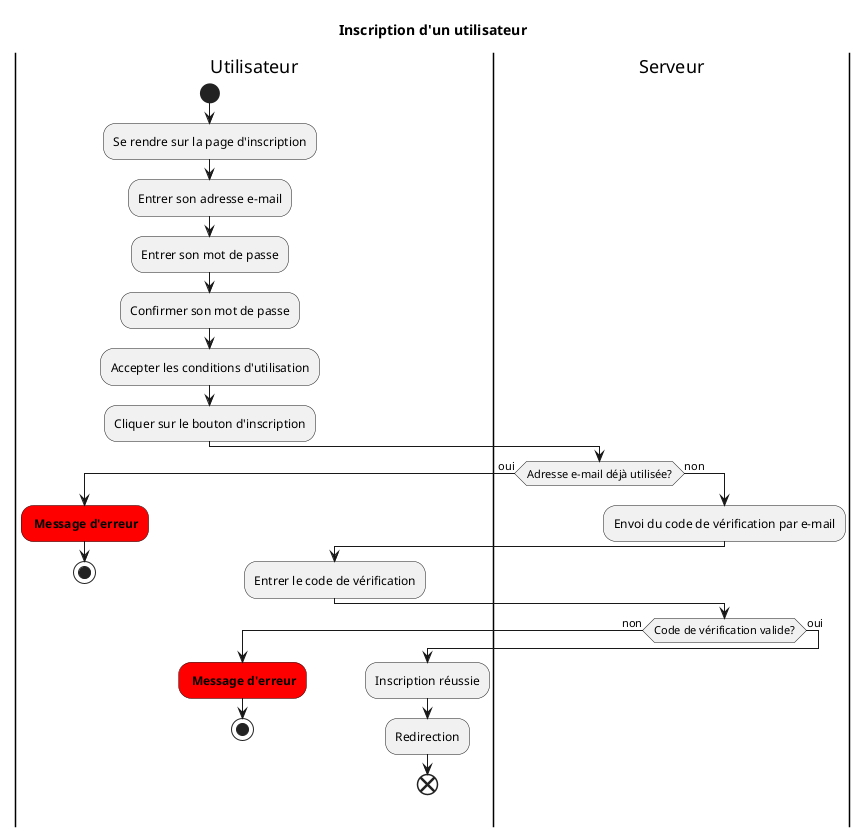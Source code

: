 @startuml Inscription
title Inscription d'un utilisateur

|Utilisateur|
start
:Se rendre sur la page d'inscription;
:Entrer son adresse e-mail;
:Entrer son mot de passe;
:Confirmer son mot de passe;
:Accepter les conditions d'utilisation;
:Cliquer sur le bouton d'inscription;
|Serveur|
if (Adresse e-mail déjà utilisée?) then (oui)
  |Utilisateur|
  #red: **Message d'erreur**;
  stop
else (non)
  |Serveur|
  :Envoi du code de vérification par e-mail;
  |Utilisateur|
  :Entrer le code de vérification;
  |Serveur|
  if (Code de vérification valide?) then (non)
    |Utilisateur|
    #red: **Message d'erreur**;
    stop
  else (oui)
    |Utilisateur|
    :Inscription réussie;
    :Redirection;
    end
  endif
endif
@enduml